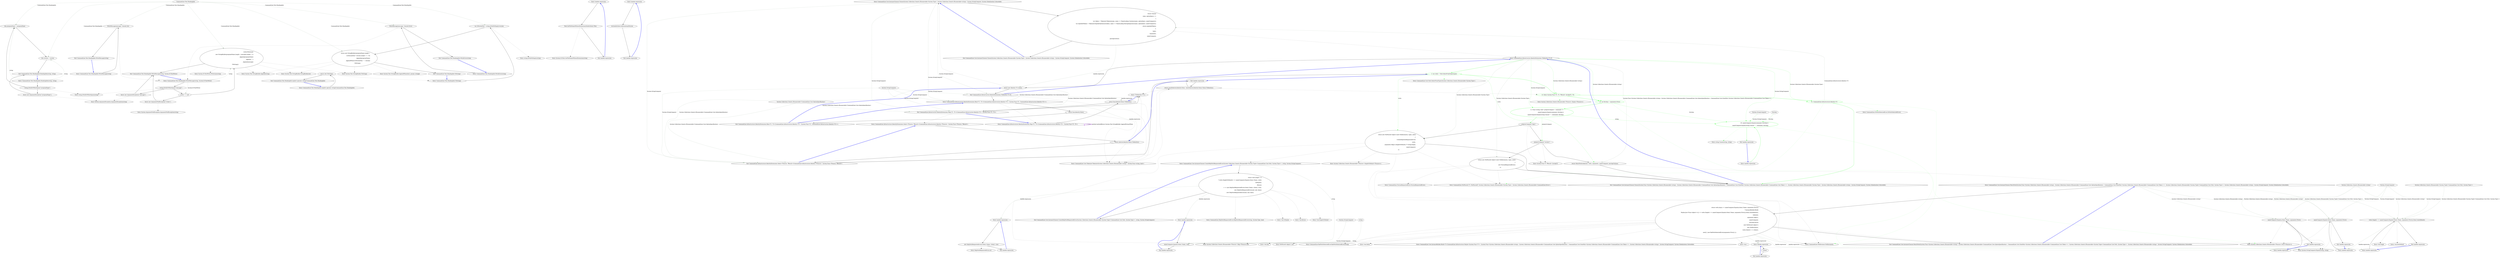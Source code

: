 digraph  {
n42 [label="CommandLine.Text.HeadingInfo", span=""];
n0 [cluster="CommandLine.Text.HeadingInfo.HeadingInfo(string, string)", label="Entry CommandLine.Text.HeadingInfo.HeadingInfo(string, string)", span="27-27"];
n1 [cluster="CommandLine.Text.HeadingInfo.HeadingInfo(string, string)", label="string.IsNullOrWhiteSpace(''programName'')", span="29-29"];
n3 [cluster="CommandLine.Text.HeadingInfo.HeadingInfo(string, string)", label="this.programName = programName", span="31-31"];
n4 [cluster="CommandLine.Text.HeadingInfo.HeadingInfo(string, string)", label="this.version = version", span="32-32"];
n2 [cluster="CommandLine.Text.HeadingInfo.HeadingInfo(string, string)", label="throw new ArgumentException(''programName'');", span="29-29"];
n6 [cluster="string.IsNullOrWhiteSpace(string)", label="Entry string.IsNullOrWhiteSpace(string)", span="0-0"];
n5 [cluster="CommandLine.Text.HeadingInfo.HeadingInfo(string, string)", label="Exit CommandLine.Text.HeadingInfo.HeadingInfo(string, string)", span="27-27"];
n7 [cluster="System.ArgumentException.ArgumentException(string)", label="Entry System.ArgumentException.ArgumentException(string)", span="0-0"];
n8 [cluster="lambda expression", label="Entry lambda expression", span="59-59"];
n9 [cluster="lambda expression", label="Path.GetFileNameWithoutExtension(titleAttribute.Title)", span="59-59"];
n10 [cluster="lambda expression", label="Exit lambda expression", span="59-59"];
n11 [cluster="System.IO.Path.GetFileNameWithoutExtension(string)", label="Entry System.IO.Path.GetFileNameWithoutExtension(string)", span="0-0"];
n12 [cluster="lambda expression", label="Entry lambda expression", span="63-63"];
n13 [cluster="lambda expression", label="versionAttribute.InformationalVersion", span="63-63"];
n14 [cluster="lambda expression", label="Exit lambda expression", span="63-63"];
n15 [cluster="CommandLine.Text.HeadingInfo.implicit operator string(CommandLine.Text.HeadingInfo)", label="Entry CommandLine.Text.HeadingInfo.implicit operator string(CommandLine.Text.HeadingInfo)", span="74-74"];
n16 [cluster="CommandLine.Text.HeadingInfo.implicit operator string(CommandLine.Text.HeadingInfo)", label="return info.ToString();", span="76-76"];
n17 [cluster="CommandLine.Text.HeadingInfo.implicit operator string(CommandLine.Text.HeadingInfo)", label="Exit CommandLine.Text.HeadingInfo.implicit operator string(CommandLine.Text.HeadingInfo)", span="74-74"];
n18 [cluster="CommandLine.Text.HeadingInfo.ToString()", label="Entry CommandLine.Text.HeadingInfo.ToString()", span="83-83"];
n19 [cluster="CommandLine.Text.HeadingInfo.ToString()", label="var isVersionNull = string.IsNullOrEmpty(version)", span="85-85"];
n20 [cluster="CommandLine.Text.HeadingInfo.ToString()", label="return new StringBuilder(programName.Length +\r\n                    (!isVersionNull ? version.Length + 1 : 0))\r\n                .Append(programName)\r\n                .AppendWhen(!isVersionNull, '' '', version)\r\n                .ToString();", span="86-90"];
n22 [cluster="string.IsNullOrEmpty(string)", label="Entry string.IsNullOrEmpty(string)", span="0-0"];
n21 [cluster="CommandLine.Text.HeadingInfo.ToString()", label="Exit CommandLine.Text.HeadingInfo.ToString()", span="83-83"];
n23 [cluster="System.Text.StringBuilder.StringBuilder(int)", label="Entry System.Text.StringBuilder.StringBuilder(int)", span="0-0"];
n24 [cluster="System.Text.StringBuilder.Append(string)", label="Entry System.Text.StringBuilder.Append(string)", span="0-0"];
n25 [cluster="System.Text.StringBuilder.AppendWhen(bool, params string[])", label="Entry System.Text.StringBuilder.AppendWhen(bool, params string[])", span="9-9"];
n26 [cluster="System.Text.StringBuilder.ToString()", label="Entry System.Text.StringBuilder.ToString()", span="0-0"];
n27 [cluster="CommandLine.Text.HeadingInfo.WriteMessage(string, System.IO.TextWriter)", label="Entry CommandLine.Text.HeadingInfo.WriteMessage(string, System.IO.TextWriter)", span="101-101"];
n28 [cluster="CommandLine.Text.HeadingInfo.WriteMessage(string, System.IO.TextWriter)", label="string.IsNullOrWhiteSpace(''message'')", span="103-103"];
n30 [cluster="CommandLine.Text.HeadingInfo.WriteMessage(string, System.IO.TextWriter)", label="writer == null", span="104-104"];
n32 [cluster="CommandLine.Text.HeadingInfo.WriteMessage(string, System.IO.TextWriter)", label="writer.WriteLine(\r\n                new StringBuilder(programName.Length + message.Length + 2)\r\n                    .Append(programName)\r\n                    .Append('': '')\r\n                    .Append(message)\r\n                    .ToString())", span="106-111"];
n29 [cluster="CommandLine.Text.HeadingInfo.WriteMessage(string, System.IO.TextWriter)", label="throw new ArgumentException(''message'');", span="103-103"];
n31 [cluster="CommandLine.Text.HeadingInfo.WriteMessage(string, System.IO.TextWriter)", label="throw new ArgumentNullException(''writer'');", span="104-104"];
n33 [cluster="CommandLine.Text.HeadingInfo.WriteMessage(string, System.IO.TextWriter)", label="Exit CommandLine.Text.HeadingInfo.WriteMessage(string, System.IO.TextWriter)", span="101-101"];
n34 [cluster="System.ArgumentNullException.ArgumentNullException(string)", label="Entry System.ArgumentNullException.ArgumentNullException(string)", span="0-0"];
n35 [cluster="System.IO.TextWriter.WriteLine(string)", label="Entry System.IO.TextWriter.WriteLine(string)", span="0-0"];
n36 [cluster="CommandLine.Text.HeadingInfo.WriteMessage(string)", label="Entry CommandLine.Text.HeadingInfo.WriteMessage(string)", span="120-120"];
n37 [cluster="CommandLine.Text.HeadingInfo.WriteMessage(string)", label="WriteMessage(message, Console.Out)", span="122-122"];
n38 [cluster="CommandLine.Text.HeadingInfo.WriteMessage(string)", label="Exit CommandLine.Text.HeadingInfo.WriteMessage(string)", span="120-120"];
n39 [cluster="CommandLine.Text.HeadingInfo.WriteError(string)", label="Entry CommandLine.Text.HeadingInfo.WriteError(string)", span="131-131"];
n40 [cluster="CommandLine.Text.HeadingInfo.WriteError(string)", label="WriteMessage(message, Console.Error)", span="133-133"];
n41 [cluster="CommandLine.Text.HeadingInfo.WriteError(string)", label="Exit CommandLine.Text.HeadingInfo.WriteError(string)", span="131-131"];
m0_0 [cluster="CommandLine.Core.InstanceChooser.Choose(System.Collections.Generic.IEnumerable<System.Type>, System.Collections.Generic.IEnumerable<string>, System.StringComparer, System.Globalization.CultureInfo)", file="StringBuilderExtensions.cs", label="Entry CommandLine.Core.InstanceChooser.Choose(System.Collections.Generic.IEnumerable<System.Type>, System.Collections.Generic.IEnumerable<string>, System.StringComparer, System.Globalization.CultureInfo)", span="12-12"];
m0_1 [cluster="CommandLine.Core.InstanceChooser.Choose(System.Collections.Generic.IEnumerable<System.Type>, System.Collections.Generic.IEnumerable<string>, System.StringComparer, System.Globalization.CultureInfo)", file="StringBuilderExtensions.cs", label="return Choose(\r\n                (args, optionSpecs) =>\r\n                    {\r\n                        var tokens = Tokenizer.Tokenize(args, name => NameLookup.Contains(name, optionSpecs, nameComparer));\r\n                        var explodedTokens = Tokenizer.ExplodeOptionList(tokens, name => NameLookup.HavingSeparator(name, optionSpecs, nameComparer));\r\n                        return explodedTokens;\r\n                    },\r\n                types,\r\n                arguments,\r\n                nameComparer,\r\n                parsingCulture);", span="18-28"];
m0_2 [cluster="CommandLine.Core.InstanceChooser.Choose(System.Collections.Generic.IEnumerable<System.Type>, System.Collections.Generic.IEnumerable<string>, System.StringComparer, System.Globalization.CultureInfo)", file="StringBuilderExtensions.cs", label="Exit CommandLine.Core.InstanceChooser.Choose(System.Collections.Generic.IEnumerable<System.Type>, System.Collections.Generic.IEnumerable<string>, System.StringComparer, System.Globalization.CultureInfo)", span="12-12"];
m0_71 [cluster="Unk.SingleOrDefault", file="StringBuilderExtensions.cs", label="Entry Unk.SingleOrDefault", span=""];
m0_10 [cluster="CommandLine.Infrastructure.IdentityExtensions.Map<T1, T2>(CommandLine.Infrastructure.Identity<T1>, System.Func<T1, T2>)", file="StringBuilderExtensions.cs", label="Entry CommandLine.Infrastructure.IdentityExtensions.Map<T1, T2>(CommandLine.Infrastructure.Identity<T1>, System.Func<T1, T2>)", span="33-33"];
m0_31 [cluster="System.Collections.Generic.IEnumerable<TSource>.Empty<TSource>()", file="StringBuilderExtensions.cs", label="Entry System.Collections.Generic.IEnumerable<TSource>.Empty<TSource>()", span="62-62"];
m0_50 [cluster="Unk.>", file="StringBuilderExtensions.cs", label="Entry Unk.>", span=""];
m0_49 [cluster="Unk.Any", file="StringBuilderExtensions.cs", label="Entry Unk.Any", span=""];
m0_18 [cluster="CommandLine.Infrastructure.IdentityExtensions.SelectMany<TSource, TValue, TResult>(CommandLine.Infrastructure.Identity<TSource>, System.Func<TSource, CommandLine.Infrastructure.Identity<TValue>>, System.Func<TSource, TValue, TResult>)", file="StringBuilderExtensions.cs", label="return resultSelector(identity.Value, valueSelector(identity.Value).Value).ToIdentity();", span="49-49"];
m0_36 [cluster="System.Func<T, TResult>.Invoke(T)", file="StringBuilderExtensions.cs", label="Entry System.Func<T, TResult>.Invoke(T)", span="0-0"];
m0_9 [cluster="CommandLine.Core.Tokenizer.Tokenize(System.Collections.Generic.IEnumerable<string>, System.Func<string, bool>)", file="StringBuilderExtensions.cs", label="Entry CommandLine.Core.Tokenizer.Tokenize(System.Collections.Generic.IEnumerable<string>, System.Func<string, bool>)", span="11-11"];
m0_32 [cluster="CommandLine.NotParsed<T>.NotParsed(T, System.Collections.Generic.IEnumerable<System.Type>, System.Collections.Generic.IEnumerable<CommandLine.Error>)", file="StringBuilderExtensions.cs", label="Entry CommandLine.NotParsed<T>.NotParsed(T, System.Collections.Generic.IEnumerable<System.Type>, System.Collections.Generic.IEnumerable<CommandLine.Error>)", span="136-136"];
m0_39 [cluster="CommandLine.Core.InstanceChooser.CreateHelpVerbRequestedError(System.Collections.Generic.IEnumerable<System.Tuple<CommandLine.Core.Verb, System.Type>>, string, System.StringComparer)", file="StringBuilderExtensions.cs", label="Entry CommandLine.Core.InstanceChooser.CreateHelpVerbRequestedError(System.Collections.Generic.IEnumerable<System.Tuple<CommandLine.Core.Verb, System.Type>>, string, System.StringComparer)", span="93-93"];
m0_69 [cluster="CommandLine.Core.InstanceChooser.CreateHelpVerbRequestedError(System.Collections.Generic.IEnumerable<System.Tuple<CommandLine.Core.Verb, System.Type>>, string, System.StringComparer)", file="StringBuilderExtensions.cs", label="return verb.Length > 0\r\n                      ? verbs.SingleOrDefault(v => nameComparer.Equals(v.Item1.Name, verb))\r\n                             .ToMaybe()\r\n                             .Return(\r\n                                 v => new HelpVerbRequestedError(v.Item1.Name, v.Item2, true),\r\n                                 new HelpVerbRequestedError(null, null, false))\r\n                      : new HelpVerbRequestedError(null, null, false);", span="98-104"];
m0_70 [cluster="CommandLine.Core.InstanceChooser.CreateHelpVerbRequestedError(System.Collections.Generic.IEnumerable<System.Tuple<CommandLine.Core.Verb, System.Type>>, string, System.StringComparer)", file="StringBuilderExtensions.cs", label="Exit CommandLine.Core.InstanceChooser.CreateHelpVerbRequestedError(System.Collections.Generic.IEnumerable<System.Tuple<CommandLine.Core.Verb, System.Type>>, string, System.StringComparer)", span="93-93"];
m0_52 [cluster="NotParsed<object>.cstr", file="StringBuilderExtensions.cs", label="Entry NotParsed<object>.cstr", span=""];
m0_54 [cluster="CommandLine.BadVerbSelectedError.BadVerbSelectedError(string)", file="StringBuilderExtensions.cs", label="Entry CommandLine.BadVerbSelectedError.BadVerbSelectedError(string)", span="346-346"];
m0_73 [cluster="CommandLine.HelpVerbRequestedError.HelpVerbRequestedError(string, System.Type, bool)", file="StringBuilderExtensions.cs", label="Entry CommandLine.HelpVerbRequestedError.HelpVerbRequestedError(string, System.Type, bool)", span="372-372"];
m0_17 [cluster="lambda expression", file="StringBuilderExtensions.cs", label="Exit lambda expression", span="22-22"];
m0_19 [cluster="CommandLine.Core.InstanceChooser.Choose(System.Func<System.Collections.Generic.IEnumerable<string>, System.Collections.Generic.IEnumerable<CommandLine.Core.OptionSpecification>, CommandLine.Core.StatePair<System.Collections.Generic.IEnumerable<CommandLine.Core.Token>>>, System.Collections.Generic.IEnumerable<System.Type>, System.Collections.Generic.IEnumerable<string>, System.StringComparer, System.Globalization.CultureInfo)", color=green, community=0, file="StringBuilderExtensions.cs", label="2: var verbs = Verb.SelectFromTypes(types)", span="38-38"];
m0_3 [cluster="CommandLine.Infrastructure.IdentityExtensions.ToIdentity<T>(T)", file="StringBuilderExtensions.cs", label="Entry CommandLine.Infrastructure.IdentityExtensions.ToIdentity<T>(T)", span="23-23"];
m0_20 [cluster="System.Func<T1, T2, TResult>.Invoke(T1, T2)", color=green, community=0, file="StringBuilderExtensions.cs", label="15: Entry System.Func<T1, T2, TResult>.Invoke(T1, T2)", span="0-0"];
m0_25 [cluster="CommandLine.Core.InstanceChooser.Choose(System.Func<System.Collections.Generic.IEnumerable<string>, System.Collections.Generic.IEnumerable<CommandLine.Core.OptionSpecification>, CommandLine.Core.StatePair<System.Collections.Generic.IEnumerable<CommandLine.Core.Token>>>, System.Collections.Generic.IEnumerable<System.Type>, System.Collections.Generic.IEnumerable<string>, System.StringComparer, System.Globalization.CultureInfo)", file="StringBuilderExtensions.cs", label="return new NotParsed<object>(new NullInstance(), types, new[]\r\n                    {\r\n                        CreateHelpVerbRequestedError(\r\n                            verbs,\r\n                            arguments.Skip(1).SingleOrDefault() ?? string.Empty,\r\n                            nameComparer)\r\n                    });", span="53-59"];
m0_28 [cluster="CommandLine.Core.InstanceChooser.Choose(System.Func<System.Collections.Generic.IEnumerable<string>, System.Collections.Generic.IEnumerable<CommandLine.Core.OptionSpecification>, CommandLine.Core.StatePair<System.Collections.Generic.IEnumerable<CommandLine.Core.Token>>>, System.Collections.Generic.IEnumerable<System.Type>, System.Collections.Generic.IEnumerable<string>, System.StringComparer, System.Globalization.CultureInfo)", file="StringBuilderExtensions.cs", label="return MatchVerb(tokenizer, verbs, arguments, nameComparer, parsingCulture);", span="70-70"];
m0_21 [cluster="CommandLine.Core.InstanceChooser.Choose(System.Func<System.Collections.Generic.IEnumerable<string>, System.Collections.Generic.IEnumerable<CommandLine.Core.OptionSpecification>, CommandLine.Core.StatePair<System.Collections.Generic.IEnumerable<CommandLine.Core.Token>>>, System.Collections.Generic.IEnumerable<System.Type>, System.Collections.Generic.IEnumerable<string>, System.StringComparer, System.Globalization.CultureInfo)", color=green, community=0, file="StringBuilderExtensions.cs", label="11: CommandLine.Infrastructure.Identity<T>", span=""];
m0_22 [cluster="CommandLine.Core.InstanceChooser.Choose(System.Func<System.Collections.Generic.IEnumerable<string>, System.Collections.Generic.IEnumerable<CommandLine.Core.OptionSpecification>, CommandLine.Core.StatePair<System.Collections.Generic.IEnumerable<CommandLine.Core.Token>>>, System.Collections.Generic.IEnumerable<System.Type>, System.Collections.Generic.IEnumerable<string>, System.StringComparer, System.Globalization.CultureInfo)", color=green, community=0, file="StringBuilderExtensions.cs", label="12: var firstArg = arguments.First()", span="45-45"];
m0_23 [cluster="CommandLine.Core.InstanceChooser.Choose(System.Func<System.Collections.Generic.IEnumerable<string>, System.Collections.Generic.IEnumerable<CommandLine.Core.OptionSpecification>, CommandLine.Core.StatePair<System.Collections.Generic.IEnumerable<CommandLine.Core.Token>>>, System.Collections.Generic.IEnumerable<System.Type>, System.Collections.Generic.IEnumerable<string>, System.StringComparer, System.Globalization.CultureInfo)", color=green, community=0, file="StringBuilderExtensions.cs", label="11: Func<string, bool> preprocCompare = command =>\r\n                    nameComparer.Equals(command, firstArg) ||\r\n                    nameComparer.Equals(string.Concat(''--'', command), firstArg)", span="47-49"];
m0_24 [cluster="CommandLine.Core.InstanceChooser.Choose(System.Func<System.Collections.Generic.IEnumerable<string>, System.Collections.Generic.IEnumerable<CommandLine.Core.OptionSpecification>, CommandLine.Core.StatePair<System.Collections.Generic.IEnumerable<CommandLine.Core.Token>>>, System.Collections.Generic.IEnumerable<System.Type>, System.Collections.Generic.IEnumerable<string>, System.StringComparer, System.Globalization.CultureInfo)", file="StringBuilderExtensions.cs", label="preprocCompare(''help'')", span="51-51"];
m0_26 [cluster="CommandLine.Core.InstanceChooser.Choose(System.Func<System.Collections.Generic.IEnumerable<string>, System.Collections.Generic.IEnumerable<CommandLine.Core.OptionSpecification>, CommandLine.Core.StatePair<System.Collections.Generic.IEnumerable<CommandLine.Core.Token>>>, System.Collections.Generic.IEnumerable<System.Type>, System.Collections.Generic.IEnumerable<string>, System.StringComparer, System.Globalization.CultureInfo)", file="StringBuilderExtensions.cs", label="preprocCompare(''version'')", span="62-62"];
m0_27 [cluster="CommandLine.Core.InstanceChooser.Choose(System.Func<System.Collections.Generic.IEnumerable<string>, System.Collections.Generic.IEnumerable<CommandLine.Core.OptionSpecification>, CommandLine.Core.StatePair<System.Collections.Generic.IEnumerable<CommandLine.Core.Token>>>, System.Collections.Generic.IEnumerable<System.Type>, System.Collections.Generic.IEnumerable<string>, System.StringComparer, System.Globalization.CultureInfo)", file="StringBuilderExtensions.cs", label="return new NotParsed<object>(new NullInstance(), types, new[]\r\n                    {\r\n                        new VersionRequestedError()\r\n                    });", span="64-67"];
m0_29 [cluster="CommandLine.Core.InstanceChooser.Choose(System.Func<System.Collections.Generic.IEnumerable<string>, System.Collections.Generic.IEnumerable<CommandLine.Core.OptionSpecification>, CommandLine.Core.StatePair<System.Collections.Generic.IEnumerable<CommandLine.Core.Token>>>, System.Collections.Generic.IEnumerable<System.Type>, System.Collections.Generic.IEnumerable<string>, System.StringComparer, System.Globalization.CultureInfo)", file="StringBuilderExtensions.cs", label="Exit CommandLine.Core.InstanceChooser.Choose(System.Func<System.Collections.Generic.IEnumerable<string>, System.Collections.Generic.IEnumerable<CommandLine.Core.OptionSpecification>, CommandLine.Core.StatePair<System.Collections.Generic.IEnumerable<CommandLine.Core.Token>>>, System.Collections.Generic.IEnumerable<System.Type>, System.Collections.Generic.IEnumerable<string>, System.StringComparer, System.Globalization.CultureInfo)", span="31-31"];
m0_14 [cluster="CommandLine.Infrastructure.IdentityExtensions.Select<TSource, TResult>(CommandLine.Infrastructure.Identity<TSource>, System.Func<TSource, TResult>)", file="StringBuilderExtensions.cs", label="Entry CommandLine.Infrastructure.IdentityExtensions.Select<TSource, TResult>(CommandLine.Infrastructure.Identity<TSource>, System.Func<TSource, TResult>)", span="38-38"];
m0_40 [cluster="CommandLine.VersionRequestedError.VersionRequestedError()", file="StringBuilderExtensions.cs", label="Entry CommandLine.VersionRequestedError.VersionRequestedError()", span="421-421"];
m0_45 [cluster="System.StringComparer.Equals(string, string)", file="StringBuilderExtensions.cs", label="Entry System.StringComparer.Equals(string, string)", span="0-0"];
m0_72 [cluster="Unk.ToMaybe", file="StringBuilderExtensions.cs", label="Entry Unk.ToMaybe", span=""];
m0_61 [cluster="Unk.Single", file="StringBuilderExtensions.cs", label="Entry Unk.Single", span=""];
m0_46 [cluster="string.Concat(string, string)", file="StringBuilderExtensions.cs", label="Entry string.Concat(string, string)", span="0-0"];
m0_15 [cluster="CommandLine.Infrastructure.IdentityExtensions.Select<TSource, TResult>(CommandLine.Infrastructure.Identity<TSource>, System.Func<TSource, TResult>)", file="StringBuilderExtensions.cs", label="return selector(identity.Value).ToIdentity();", span="41-41"];
m0_43 [cluster="lambda expression", color=green, community=0, file="StringBuilderExtensions.cs", label="20: nameComparer.Equals(command, firstArg) ||\r\n                    nameComparer.Equals(string.Concat(''--'', command), firstArg)", span="48-49"];
m0_42 [cluster="lambda expression", file="StringBuilderExtensions.cs", label="Entry lambda expression", span="47-49"];
m0_44 [cluster="lambda expression", file="StringBuilderExtensions.cs", label="Exit lambda expression", span="47-49"];
m0_56 [cluster="lambda expression", file="StringBuilderExtensions.cs", label="nameComparer.Equals(a.Item1.Name, arguments.First())", span="80-80"];
m0_64 [cluster="lambda expression", file="StringBuilderExtensions.cs", label="nameComparer.Equals(v.Item1.Name, arguments.First())", span="82-82"];
m0_76 [cluster="lambda expression", file="StringBuilderExtensions.cs", label="nameComparer.Equals(v.Item1.Name, verb)", span="99-99"];
m0_4 [cluster="CommandLine.Infrastructure.IdentityExtensions.ToIdentity<T>(T)", file="StringBuilderExtensions.cs", label="return new Identity<T>(value);", span="25-25"];
m0_59 [cluster="lambda expression", file="StringBuilderExtensions.cs", label="verbs.Single(v => nameComparer.Equals(v.Item1.Name, arguments.First())).Item2.AutoDefault()", span="82-82"];
m0_55 [cluster="lambda expression", file="StringBuilderExtensions.cs", label="Entry lambda expression", span="80-80"];
m0_58 [cluster="lambda expression", file="StringBuilderExtensions.cs", label="Entry lambda expression", span="82-82"];
m0_66 [cluster="lambda expression", file="StringBuilderExtensions.cs", label="Entry lambda expression", span="89-89"];
m0_57 [cluster="lambda expression", file="StringBuilderExtensions.cs", label="Exit lambda expression", span="80-80"];
m0_63 [cluster="lambda expression", file="StringBuilderExtensions.cs", label="Entry lambda expression", span="82-82"];
m0_65 [cluster="lambda expression", file="StringBuilderExtensions.cs", label="Exit lambda expression", span="82-82"];
m0_75 [cluster="lambda expression", file="StringBuilderExtensions.cs", label="Entry lambda expression", span="99-99"];
m0_77 [cluster="lambda expression", file="StringBuilderExtensions.cs", label="Exit lambda expression", span="99-99"];
m0_5 [cluster="CommandLine.Infrastructure.IdentityExtensions.ToIdentity<T>(T)", file="StringBuilderExtensions.cs", label="Exit CommandLine.Infrastructure.IdentityExtensions.ToIdentity<T>(T)", span="23-23"];
m0_12 [cluster="CommandLine.Infrastructure.IdentityExtensions.Map<T1, T2>(CommandLine.Infrastructure.Identity<T1>, System.Func<T1, T2>)", file="StringBuilderExtensions.cs", label="Exit CommandLine.Infrastructure.IdentityExtensions.Map<T1, T2>(CommandLine.Infrastructure.Identity<T1>, System.Func<T1, T2>)", span="33-33"];
m0_6 [cluster="CommandLine.Infrastructure.IdentityExtensions.Bind<T1, T2>(CommandLine.Infrastructure.Identity<T1>, System.Func<T1, CommandLine.Infrastructure.Identity<T2>>)", file="StringBuilderExtensions.cs", label="Entry CommandLine.Infrastructure.IdentityExtensions.Bind<T1, T2>(CommandLine.Infrastructure.Identity<T1>, System.Func<T1, CommandLine.Infrastructure.Identity<T2>>)", span="28-28"];
m0_16 [cluster="CommandLine.Infrastructure.IdentityExtensions.Select<TSource, TResult>(CommandLine.Infrastructure.Identity<TSource>, System.Func<TSource, TResult>)", file="StringBuilderExtensions.cs", label="Exit CommandLine.Infrastructure.IdentityExtensions.Select<TSource, TResult>(CommandLine.Infrastructure.Identity<TSource>, System.Func<TSource, TResult>)", span="38-38"];
m0_8 [cluster="CommandLine.Infrastructure.IdentityExtensions.Bind<T1, T2>(CommandLine.Infrastructure.Identity<T1>, System.Func<T1, CommandLine.Infrastructure.Identity<T2>>)", file="StringBuilderExtensions.cs", label="Exit CommandLine.Infrastructure.IdentityExtensions.Bind<T1, T2>(CommandLine.Infrastructure.Identity<T1>, System.Func<T1, CommandLine.Infrastructure.Identity<T2>>)", span="28-28"];
m0_78 [cluster="lambda expression", file="StringBuilderExtensions.cs", label="Entry lambda expression", span="102-102"];
m0_60 [cluster="lambda expression", file="StringBuilderExtensions.cs", label="Exit lambda expression", span="82-82"];
m0_68 [cluster="lambda expression", file="StringBuilderExtensions.cs", label="Exit lambda expression", span="89-89"];
m0_67 [cluster="lambda expression", file="StringBuilderExtensions.cs", label="v.Item2", span="89-89"];
m0_11 [cluster="CommandLine.Infrastructure.IdentityExtensions.Map<T1, T2>(CommandLine.Infrastructure.Identity<T1>, System.Func<T1, T2>)", file="StringBuilderExtensions.cs", label="return func(identity.Value).ToIdentity();", span="35-35"];
m0_13 [cluster="T.ToIdentity<T>()", file="StringBuilderExtensions.cs", label="Entry T.ToIdentity<T>()", span="23-23"];
m0_7 [cluster="CommandLine.Infrastructure.IdentityExtensions.Bind<T1, T2>(CommandLine.Infrastructure.Identity<T1>, System.Func<T1, CommandLine.Infrastructure.Identity<T2>>)", file="StringBuilderExtensions.cs", label="return func(identity.Value);", span="30-30"];
m0_79 [cluster="lambda expression", file="StringBuilderExtensions.cs", label="new HelpVerbRequestedError(v.Item1.Name, v.Item2, true)", span="102-102"];
m0_80 [cluster="lambda expression", file="StringBuilderExtensions.cs", label="Exit lambda expression", span="102-102"];
m0_35 [cluster="System.Collections.Generic.IEnumerable<TSource>.First<TSource>()", file="StringBuilderExtensions.cs", label="Entry System.Collections.Generic.IEnumerable<TSource>.First<TSource>()", span="0-0"];
m0_37 [cluster="System.Collections.Generic.IEnumerable<TSource>.Skip<TSource>(int)", file="StringBuilderExtensions.cs", label="Entry System.Collections.Generic.IEnumerable<TSource>.Skip<TSource>(int)", span="0-0"];
m0_53 [cluster="Unk.Select", file="StringBuilderExtensions.cs", label="Entry Unk.Select", span=""];
m0_34 [cluster="CommandLine.NoVerbSelectedError.NoVerbSelectedError()", file="StringBuilderExtensions.cs", label="Entry CommandLine.NoVerbSelectedError.NoVerbSelectedError()", span="410-410"];
m0_41 [cluster="CommandLine.Core.InstanceChooser.MatchVerb(System.Func<System.Collections.Generic.IEnumerable<string>, System.Collections.Generic.IEnumerable<CommandLine.Core.OptionSpecification>, CommandLine.Core.StatePair<System.Collections.Generic.IEnumerable<CommandLine.Core.Token>>>, System.Collections.Generic.IEnumerable<System.Tuple<CommandLine.Core.Verb, System.Type>>, System.Collections.Generic.IEnumerable<string>, System.StringComparer, System.Globalization.CultureInfo)", file="StringBuilderExtensions.cs", label="Entry CommandLine.Core.InstanceChooser.MatchVerb(System.Func<System.Collections.Generic.IEnumerable<string>, System.Collections.Generic.IEnumerable<CommandLine.Core.OptionSpecification>, CommandLine.Core.StatePair<System.Collections.Generic.IEnumerable<CommandLine.Core.Token>>>, System.Collections.Generic.IEnumerable<System.Tuple<CommandLine.Core.Verb, System.Type>>, System.Collections.Generic.IEnumerable<string>, System.StringComparer, System.Globalization.CultureInfo)", span="73-73"];
m0_47 [cluster="CommandLine.Core.InstanceChooser.MatchVerb(System.Func<System.Collections.Generic.IEnumerable<string>, System.Collections.Generic.IEnumerable<CommandLine.Core.OptionSpecification>, CommandLine.Core.StatePair<System.Collections.Generic.IEnumerable<CommandLine.Core.Token>>>, System.Collections.Generic.IEnumerable<System.Tuple<CommandLine.Core.Verb, System.Type>>, System.Collections.Generic.IEnumerable<string>, System.StringComparer, System.Globalization.CultureInfo)", file="StringBuilderExtensions.cs", label="return verbs.Any(a => nameComparer.Equals(a.Item1.Name, arguments.First()))\r\n                ? InstanceBuilder.Build(\r\n                    Maybe.Just<Func<object>>(() => verbs.Single(v => nameComparer.Equals(v.Item1.Name, arguments.First())).Item2.AutoDefault()),\r\n                    tokenizer,\r\n                    arguments.Skip(1),\r\n                    nameComparer,\r\n                    parsingCulture)\r\n                : new NotParsed<object>(\r\n                    new NullInstance(),\r\n                    verbs.Select(v => v.Item2),\r\n                    new[] { new BadVerbSelectedError(arguments.First()) });", span="80-90"];
m0_48 [cluster="CommandLine.Core.InstanceChooser.MatchVerb(System.Func<System.Collections.Generic.IEnumerable<string>, System.Collections.Generic.IEnumerable<CommandLine.Core.OptionSpecification>, CommandLine.Core.StatePair<System.Collections.Generic.IEnumerable<CommandLine.Core.Token>>>, System.Collections.Generic.IEnumerable<System.Tuple<CommandLine.Core.Verb, System.Type>>, System.Collections.Generic.IEnumerable<string>, System.StringComparer, System.Globalization.CultureInfo)", file="StringBuilderExtensions.cs", label="Exit CommandLine.Core.InstanceChooser.MatchVerb(System.Func<System.Collections.Generic.IEnumerable<string>, System.Collections.Generic.IEnumerable<CommandLine.Core.OptionSpecification>, CommandLine.Core.StatePair<System.Collections.Generic.IEnumerable<CommandLine.Core.Token>>>, System.Collections.Generic.IEnumerable<System.Tuple<CommandLine.Core.Verb, System.Type>>, System.Collections.Generic.IEnumerable<string>, System.StringComparer, System.Globalization.CultureInfo)", span="73-73"];
m0_74 [cluster="Unk.Return", file="StringBuilderExtensions.cs", label="Entry Unk.Return", span=""];
m0_62 [cluster="Unk.AutoDefault", file="StringBuilderExtensions.cs", label="Entry Unk.AutoDefault", span=""];
m0_33 [cluster="CommandLine.NullInstance.NullInstance()", file="StringBuilderExtensions.cs", label="Entry CommandLine.NullInstance.NullInstance()", span="9-9"];
m0_51 [cluster="CommandLine.Core.InstanceBuilder.Build<T>(CommandLine.Infrastructure.Maybe<System.Func<T>>, System.Func<System.Collections.Generic.IEnumerable<string>, System.Collections.Generic.IEnumerable<CommandLine.Core.OptionSpecification>, CommandLine.Core.StatePair<System.Collections.Generic.IEnumerable<CommandLine.Core.Token>>>, System.Collections.Generic.IEnumerable<string>, System.StringComparer, System.Globalization.CultureInfo)", file="StringBuilderExtensions.cs", label="Entry CommandLine.Core.InstanceBuilder.Build<T>(CommandLine.Infrastructure.Maybe<System.Func<T>>, System.Func<System.Collections.Generic.IEnumerable<string>, System.Collections.Generic.IEnumerable<CommandLine.Core.OptionSpecification>, CommandLine.Core.StatePair<System.Collections.Generic.IEnumerable<CommandLine.Core.Token>>>, System.Collections.Generic.IEnumerable<string>, System.StringComparer, System.Globalization.CultureInfo)", span="34-34"];
m0_30 [cluster="CommandLine.Core.Verb.SelectFromTypes(System.Collections.Generic.IEnumerable<System.Type>)", file="StringBuilderExtensions.cs", label="Entry CommandLine.Core.Verb.SelectFromTypes(System.Collections.Generic.IEnumerable<System.Type>)", span="40-40"];
m0_38 [cluster="System.Collections.Generic.IEnumerable<TSource>.SingleOrDefault<TSource>()", file="StringBuilderExtensions.cs", label="Entry System.Collections.Generic.IEnumerable<TSource>.SingleOrDefault<TSource>()", span="0-0"];
m0_81 [cluster="HelpVerbRequestedError.cstr", file="StringBuilderExtensions.cs", label="Entry HelpVerbRequestedError.cstr", span=""];
m0_84 [file="StringBuilderExtensions.cs", label="System.StringComparer", span=""];
m0_85 [file="StringBuilderExtensions.cs", label=firstArg, span=""];
m0_86 [file="StringBuilderExtensions.cs", label="System.Collections.Generic.IEnumerable<string>", span=""];
m0_87 [file="StringBuilderExtensions.cs", label="System.StringComparer", span=""];
m0_89 [file="StringBuilderExtensions.cs", label=string, span=""];
m0_90 [file="StringBuilderExtensions.cs", label="System.StringComparer", span=""];
m0_88 [file="StringBuilderExtensions.cs", label="System.Collections.Generic.IEnumerable<System.Tuple<CommandLine.Core.Verb, System.Type>>", span=""];
m0_82 [file="StringBuilderExtensions.cs", label="System.StringComparer", span=""];
m0_83 [file="StringBuilderExtensions.cs", label="System.Collections.Generic.IEnumerable<CommandLine.Core.OptionSpecification>", span=""];
n42 -> n3  [color=darkseagreen4, key=1, label="CommandLine.Text.HeadingInfo", style=dashed];
n42 -> n4  [color=darkseagreen4, key=1, label="CommandLine.Text.HeadingInfo", style=dashed];
n42 -> n19  [color=darkseagreen4, key=1, label="CommandLine.Text.HeadingInfo", style=dashed];
n42 -> n20  [color=darkseagreen4, key=1, label="CommandLine.Text.HeadingInfo", style=dashed];
n42 -> n32  [color=darkseagreen4, key=1, label="CommandLine.Text.HeadingInfo", style=dashed];
n42 -> n37  [color=darkseagreen4, key=1, label="CommandLine.Text.HeadingInfo", style=dashed];
n42 -> n40  [color=darkseagreen4, key=1, label="CommandLine.Text.HeadingInfo", style=dashed];
n0 -> n1  [key=0, style=solid];
n0 -> n3  [color=darkseagreen4, key=1, label=string, style=dashed];
n0 -> n4  [color=darkseagreen4, key=1, label=string, style=dashed];
n1 -> n2  [key=0, style=solid];
n1 -> n3  [key=0, style=solid];
n1 -> n6  [key=2, style=dotted];
n3 -> n4  [key=0, style=solid];
n4 -> n5  [key=0, style=solid];
n2 -> n5  [key=0, style=solid];
n2 -> n7  [key=2, style=dotted];
n5 -> n0  [color=blue, key=0, style=bold];
n8 -> n9  [key=0, style=solid];
n9 -> n10  [key=0, style=solid];
n9 -> n11  [key=2, style=dotted];
n10 -> n8  [color=blue, key=0, style=bold];
n12 -> n13  [key=0, style=solid];
n13 -> n14  [key=0, style=solid];
n14 -> n12  [color=blue, key=0, style=bold];
n15 -> n16  [key=0, style=solid];
n16 -> n17  [key=0, style=solid];
n16 -> n18  [key=2, style=dotted];
n17 -> n15  [color=blue, key=0, style=bold];
n18 -> n19  [key=0, style=solid];
n19 -> n20  [key=0, style=solid];
n19 -> n22  [key=2, style=dotted];
n20 -> n21  [key=0, style=solid];
n20 -> n23  [key=2, style=dotted];
n20 -> n24  [key=2, style=dotted];
n20 -> n25  [key=2, style=dotted];
n20 -> n26  [key=2, style=dotted];
n21 -> n18  [color=blue, key=0, style=bold];
n27 -> n28  [key=0, style=solid];
n27 -> n30  [color=darkseagreen4, key=1, label="System.IO.TextWriter", style=dashed];
n27 -> n32  [color=darkseagreen4, key=1, label=string, style=dashed];
n28 -> n29  [key=0, style=solid];
n28 -> n30  [key=0, style=solid];
n28 -> n6  [key=2, style=dotted];
n30 -> n31  [key=0, style=solid];
n30 -> n32  [key=0, style=solid];
n32 -> n33  [key=0, style=solid];
n32 -> n23  [key=2, style=dotted];
n32 -> n24  [key=2, style=dotted];
n32 -> n26  [key=2, style=dotted];
n32 -> n35  [key=2, style=dotted];
n29 -> n33  [key=0, style=solid];
n29 -> n7  [key=2, style=dotted];
n31 -> n33  [key=0, style=solid];
n31 -> n34  [key=2, style=dotted];
n33 -> n27  [color=blue, key=0, style=bold];
n36 -> n37  [key=0, style=solid];
n37 -> n38  [key=0, style=solid];
n37 -> n27  [key=2, style=dotted];
n38 -> n36  [color=blue, key=0, style=bold];
n39 -> n40  [key=0, style=solid];
n40 -> n41  [key=0, style=solid];
n40 -> n27  [key=2, style=dotted];
n41 -> n39  [color=blue, key=0, style=bold];
m0_0 -> m0_1  [key=0, style=solid];
m0_0 -> m0_5  [color=darkseagreen4, key=1, label="System.StringComparer", style=dashed];
m0_0 -> m0_12  [color=darkseagreen4, key=1, label="System.StringComparer", style=dashed];
m0_0 -> m0_6  [color=darkseagreen4, key=1, label="System.StringComparer", style=dashed];
m0_0 -> m0_16  [color=darkseagreen4, key=1, label="System.StringComparer", style=dashed];
m0_1 -> m0_2  [key=0, style=solid];
m0_1 -> m0_3  [key=2, style=dotted];
m0_1 -> m0_4  [color=darkseagreen4, key=1, label="lambda expression", style=dashed];
m0_2 -> m0_0  [color=blue, key=0, style=bold];
m0_10 -> m0_11  [key=0, style=solid];
m0_10 -> m0_10  [color=darkorchid, key=3, label="method methodReturn System.Text.StringBuilder AppendFormatWhen", style=bold];
m0_18 -> m0_19  [key=0, style=solid];
m0_18 -> m0_9  [key=2, style=dotted];
m0_18 -> m0_20  [key=2, style=dotted];
m0_18 -> m0_13  [key=2, style=dotted];
m0_39 -> m0_69  [key=0, style=solid];
m0_39 -> m0_76  [color=darkseagreen4, key=1, label=string, style=dashed];
m0_69 -> m0_70  [key=0, style=solid];
m0_69 -> m0_71  [key=2, style=dotted];
m0_69 -> m0_72  [key=2, style=dotted];
m0_69 -> m0_73  [key=2, style=dotted];
m0_69 -> m0_74  [key=2, style=dotted];
m0_69 -> m0_75  [color=darkseagreen4, key=1, label="lambda expression", style=dashed];
m0_69 -> m0_78  [color=darkseagreen4, key=1, label="lambda expression", style=dashed];
m0_70 -> m0_39  [color=blue, key=0, style=bold];
m0_17 -> m0_18  [key=0, style=solid];
m0_17 -> m0_15  [color=blue, key=0, style=bold];
m0_19 -> m0_17  [color=blue, key=0, style=bold];
m0_19 -> m0_20  [color=green, key=0, style=solid];
m0_19 -> m0_30  [color=green, key=2, style=dotted];
m0_19 -> m0_25  [color=green, key=1, label=verbs, style=dashed];
m0_19 -> m0_28  [color=green, key=1, label=verbs, style=dashed];
m0_3 -> m0_19  [color=green, key=0, style=solid];
m0_3 -> m0_20  [color=green, key=1, label="System.Collections.Generic.IEnumerable<string>", style=dashed];
m0_3 -> m0_21  [color=green, key=1, label="System.Collections.Generic.IEnumerable<System.Type>", style=dashed];
m0_3 -> m0_22  [color=green, key=1, label="System.Collections.Generic.IEnumerable<string>", style=dashed];
m0_3 -> m0_23  [color=green, key=1, label="System.StringComparer", style=dashed];
m0_3 -> m0_43  [color=green, key=1, label="System.StringComparer", style=dashed];
m0_3 -> m0_25  [color=darkseagreen4, key=1, label="System.Collections.Generic.IEnumerable<System.Type>", style=dashed];
m0_3 -> m0_27  [color=darkseagreen4, key=1, label="System.Collections.Generic.IEnumerable<System.Type>", style=dashed];
m0_3 -> m0_28  [color=darkseagreen4, key=1, label="System.Func<System.Collections.Generic.IEnumerable<string>, System.Collections.Generic.IEnumerable<CommandLine.Core.OptionSpecification>, CommandLine.Core.StatePair<System.Collections.Generic.IEnumerable<CommandLine.Core.Token>>>", style=dashed];
m0_3 -> m0_4  [key=0, style=solid];
m0_20 -> m0_21  [color=green, key=0, style=solid];
m0_20 -> m0_22  [color=green, key=0, style=solid];
m0_20 -> m0_31  [color=green, key=2, style=dotted];
m0_25 -> m0_29  [key=0, style=solid];
m0_25 -> m0_32  [key=2, style=dotted];
m0_25 -> m0_33  [key=2, style=dotted];
m0_25 -> m0_37  [key=2, style=dotted];
m0_25 -> m0_38  [key=2, style=dotted];
m0_25 -> m0_39  [key=2, style=dotted];
m0_28 -> m0_29  [key=0, style=solid];
m0_28 -> m0_41  [key=2, style=dotted];
m0_21 -> m0_29  [color=green, key=0, style=solid];
m0_21 -> m0_32  [color=green, key=2, style=dotted];
m0_21 -> m0_33  [color=green, key=2, style=dotted];
m0_21 -> m0_34  [color=green, key=2, style=dotted];
m0_21 -> m0_1  [color=darkseagreen4, key=1, label="CommandLine.Infrastructure.Identity<T>", style=dashed];
m0_22 -> m0_23  [color=green, key=0, style=solid];
m0_22 -> m0_35  [color=green, key=2, style=dotted];
m0_22 -> m0_43  [color=green, key=1, label=firstArg, style=dashed];
m0_23 -> m0_24  [color=green, key=0, style=solid];
m0_23 -> m0_43  [color=green, key=1, label=string, style=dashed];
m0_23 -> m0_26  [color=green, key=1, label=preprocCompare, style=dashed];
m0_24 -> m0_25  [key=0, style=solid];
m0_24 -> m0_26  [key=0, style=solid];
m0_24 -> m0_36  [key=2, style=dotted];
m0_26 -> m0_28  [key=0, style=solid];
m0_26 -> m0_27  [key=0, style=solid];
m0_26 -> m0_36  [key=2, style=dotted];
m0_27 -> m0_29  [key=0, style=solid];
m0_27 -> m0_32  [key=2, style=dotted];
m0_27 -> m0_33  [key=2, style=dotted];
m0_27 -> m0_40  [key=2, style=dotted];
m0_29 -> m0_3  [color=blue, key=0, style=bold];
m0_14 -> m0_15  [key=0, style=solid];
m0_15 -> m0_16  [key=0, style=solid];
m0_15 -> m0_9  [key=2, style=dotted];
m0_15 -> m0_13  [key=2, style=dotted];
m0_43 -> m0_44  [color=green, key=0, style=solid];
m0_43 -> m0_45  [color=green, key=2, style=dotted];
m0_43 -> m0_46  [color=green, key=2, style=dotted];
m0_42 -> m0_43  [color=green, key=0, style=solid];
m0_44 -> m0_42  [color=blue, key=0, style=bold];
m0_56 -> m0_35  [key=2, style=dotted];
m0_56 -> m0_45  [key=2, style=dotted];
m0_56 -> m0_57  [key=0, style=solid];
m0_64 -> m0_35  [key=2, style=dotted];
m0_64 -> m0_45  [key=2, style=dotted];
m0_64 -> m0_65  [key=0, style=solid];
m0_76 -> m0_45  [key=2, style=dotted];
m0_76 -> m0_77  [key=0, style=solid];
m0_4 -> m0_5  [key=0, style=solid];
m0_4 -> m0_12  [color=darkseagreen4, key=1, label="System.Collections.Generic.IEnumerable<CommandLine.Core.OptionSpecification>", style=dashed];
m0_4 -> m0_6  [color=darkseagreen4, key=1, label="System.Collections.Generic.IEnumerable<CommandLine.Core.OptionSpecification>", style=dashed];
m0_4 -> m0_16  [color=darkseagreen4, key=1, label="System.Collections.Generic.IEnumerable<CommandLine.Core.OptionSpecification>", style=dashed];
m0_4 -> m0_0  [key=2, style=dotted];
m0_59 -> m0_60  [key=0, style=solid];
m0_59 -> m0_61  [key=2, style=dotted];
m0_59 -> m0_62  [key=2, style=dotted];
m0_59 -> m0_63  [color=darkseagreen4, key=1, label="lambda expression", style=dashed];
m0_55 -> m0_56  [key=0, style=solid];
m0_58 -> m0_59  [key=0, style=solid];
m0_66 -> m0_67  [key=0, style=solid];
m0_57 -> m0_55  [color=blue, key=0, style=bold];
m0_63 -> m0_64  [key=0, style=solid];
m0_65 -> m0_63  [color=blue, key=0, style=bold];
m0_75 -> m0_76  [key=0, style=solid];
m0_77 -> m0_75  [color=blue, key=0, style=bold];
m0_5 -> m0_6  [key=0, style=solid];
m0_5 -> m0_9  [key=2, style=dotted];
m0_5 -> m0_11  [color=darkseagreen4, key=1, label="lambda expression", style=dashed];
m0_5 -> m0_3  [color=blue, key=0, style=bold];
m0_12 -> m0_13  [key=0, style=solid];
m0_12 -> m0_14  [key=2, style=dotted];
m0_12 -> m0_10  [color=blue, key=0, style=bold];
m0_6 -> m0_7  [key=0, style=solid];
m0_6 -> m0_10  [key=2, style=dotted];
m0_6 -> m0_15  [color=darkseagreen4, key=1, label="lambda expression", style=dashed];
m0_16 -> m0_17  [key=0, style=solid];
m0_16 -> m0_18  [key=2, style=dotted];
m0_16 -> m0_14  [color=blue, key=0, style=bold];
m0_8 -> m0_4  [color=blue, key=0, style=bold];
m0_8 -> m0_6  [color=blue, key=0, style=bold];
m0_78 -> m0_79  [key=0, style=solid];
m0_60 -> m0_58  [color=blue, key=0, style=bold];
m0_68 -> m0_66  [color=blue, key=0, style=bold];
m0_67 -> m0_68  [key=0, style=solid];
m0_11 -> m0_12  [key=0, style=solid];
m0_11 -> m0_9  [key=2, style=dotted];
m0_11 -> m0_13  [key=2, style=dotted];
m0_13 -> m0_11  [color=blue, key=0, style=bold];
m0_7 -> m0_8  [key=0, style=solid];
m0_7 -> m0_9  [key=2, style=dotted];
m0_79 -> m0_80  [key=0, style=solid];
m0_79 -> m0_81  [key=2, style=dotted];
m0_80 -> m0_78  [color=blue, key=0, style=bold];
m0_41 -> m0_47  [key=0, style=solid];
m0_41 -> m0_56  [color=darkseagreen4, key=1, label="System.Collections.Generic.IEnumerable<string>", style=dashed];
m0_41 -> m0_59  [color=darkseagreen4, key=1, label="System.Collections.Generic.IEnumerable<System.Tuple<CommandLine.Core.Verb, System.Type>>", style=dashed];
m0_41 -> m0_64  [color=darkseagreen4, key=1, label="System.Collections.Generic.IEnumerable<string>", style=dashed];
m0_47 -> m0_33  [key=2, style=dotted];
m0_47 -> m0_35  [key=2, style=dotted];
m0_47 -> m0_37  [key=2, style=dotted];
m0_47 -> m0_48  [key=0, style=solid];
m0_47 -> m0_49  [key=2, style=dotted];
m0_47 -> m0_50  [key=2, style=dotted];
m0_47 -> m0_51  [key=2, style=dotted];
m0_47 -> m0_52  [key=2, style=dotted];
m0_47 -> m0_53  [key=2, style=dotted];
m0_47 -> m0_54  [key=2, style=dotted];
m0_47 -> m0_55  [color=darkseagreen4, key=1, label="lambda expression", style=dashed];
m0_47 -> m0_58  [color=darkseagreen4, key=1, label="lambda expression", style=dashed];
m0_47 -> m0_66  [color=darkseagreen4, key=1, label="lambda expression", style=dashed];
m0_48 -> m0_41  [color=blue, key=0, style=bold];
m0_84 -> m0_43  [color=green, key=1, label="System.StringComparer", style=dashed];
m0_85 -> m0_43  [color=green, key=1, label=firstArg, style=dashed];
m0_86 -> m0_56  [color=darkseagreen4, key=1, label="System.Collections.Generic.IEnumerable<string>", style=dashed];
m0_86 -> m0_64  [color=darkseagreen4, key=1, label="System.Collections.Generic.IEnumerable<string>", style=dashed];
m0_86 -> m0_59  [color=darkseagreen4, key=1, label="System.Collections.Generic.IEnumerable<string>", style=dashed];
m0_87 -> m0_56  [color=darkseagreen4, key=1, label="System.StringComparer", style=dashed];
m0_87 -> m0_64  [color=darkseagreen4, key=1, label="System.StringComparer", style=dashed];
m0_87 -> m0_59  [color=darkseagreen4, key=1, label="System.StringComparer", style=dashed];
m0_89 -> m0_76  [color=darkseagreen4, key=1, label=string, style=dashed];
m0_90 -> m0_76  [color=darkseagreen4, key=1, label="System.StringComparer", style=dashed];
m0_88 -> m0_59  [color=darkseagreen4, key=1, label="System.Collections.Generic.IEnumerable<System.Tuple<CommandLine.Core.Verb, System.Type>>", style=dashed];
m0_82 -> m0_5  [color=darkseagreen4, key=1, label="System.StringComparer", style=dashed];
m0_82 -> m0_12  [color=darkseagreen4, key=1, label="System.StringComparer", style=dashed];
m0_82 -> m0_6  [color=darkseagreen4, key=1, label="System.StringComparer", style=dashed];
m0_82 -> m0_16  [color=darkseagreen4, key=1, label="System.StringComparer", style=dashed];
m0_83 -> m0_12  [color=darkseagreen4, key=1, label="System.Collections.Generic.IEnumerable<CommandLine.Core.OptionSpecification>", style=dashed];
m0_83 -> m0_16  [color=darkseagreen4, key=1, label="System.Collections.Generic.IEnumerable<CommandLine.Core.OptionSpecification>", style=dashed];
}
